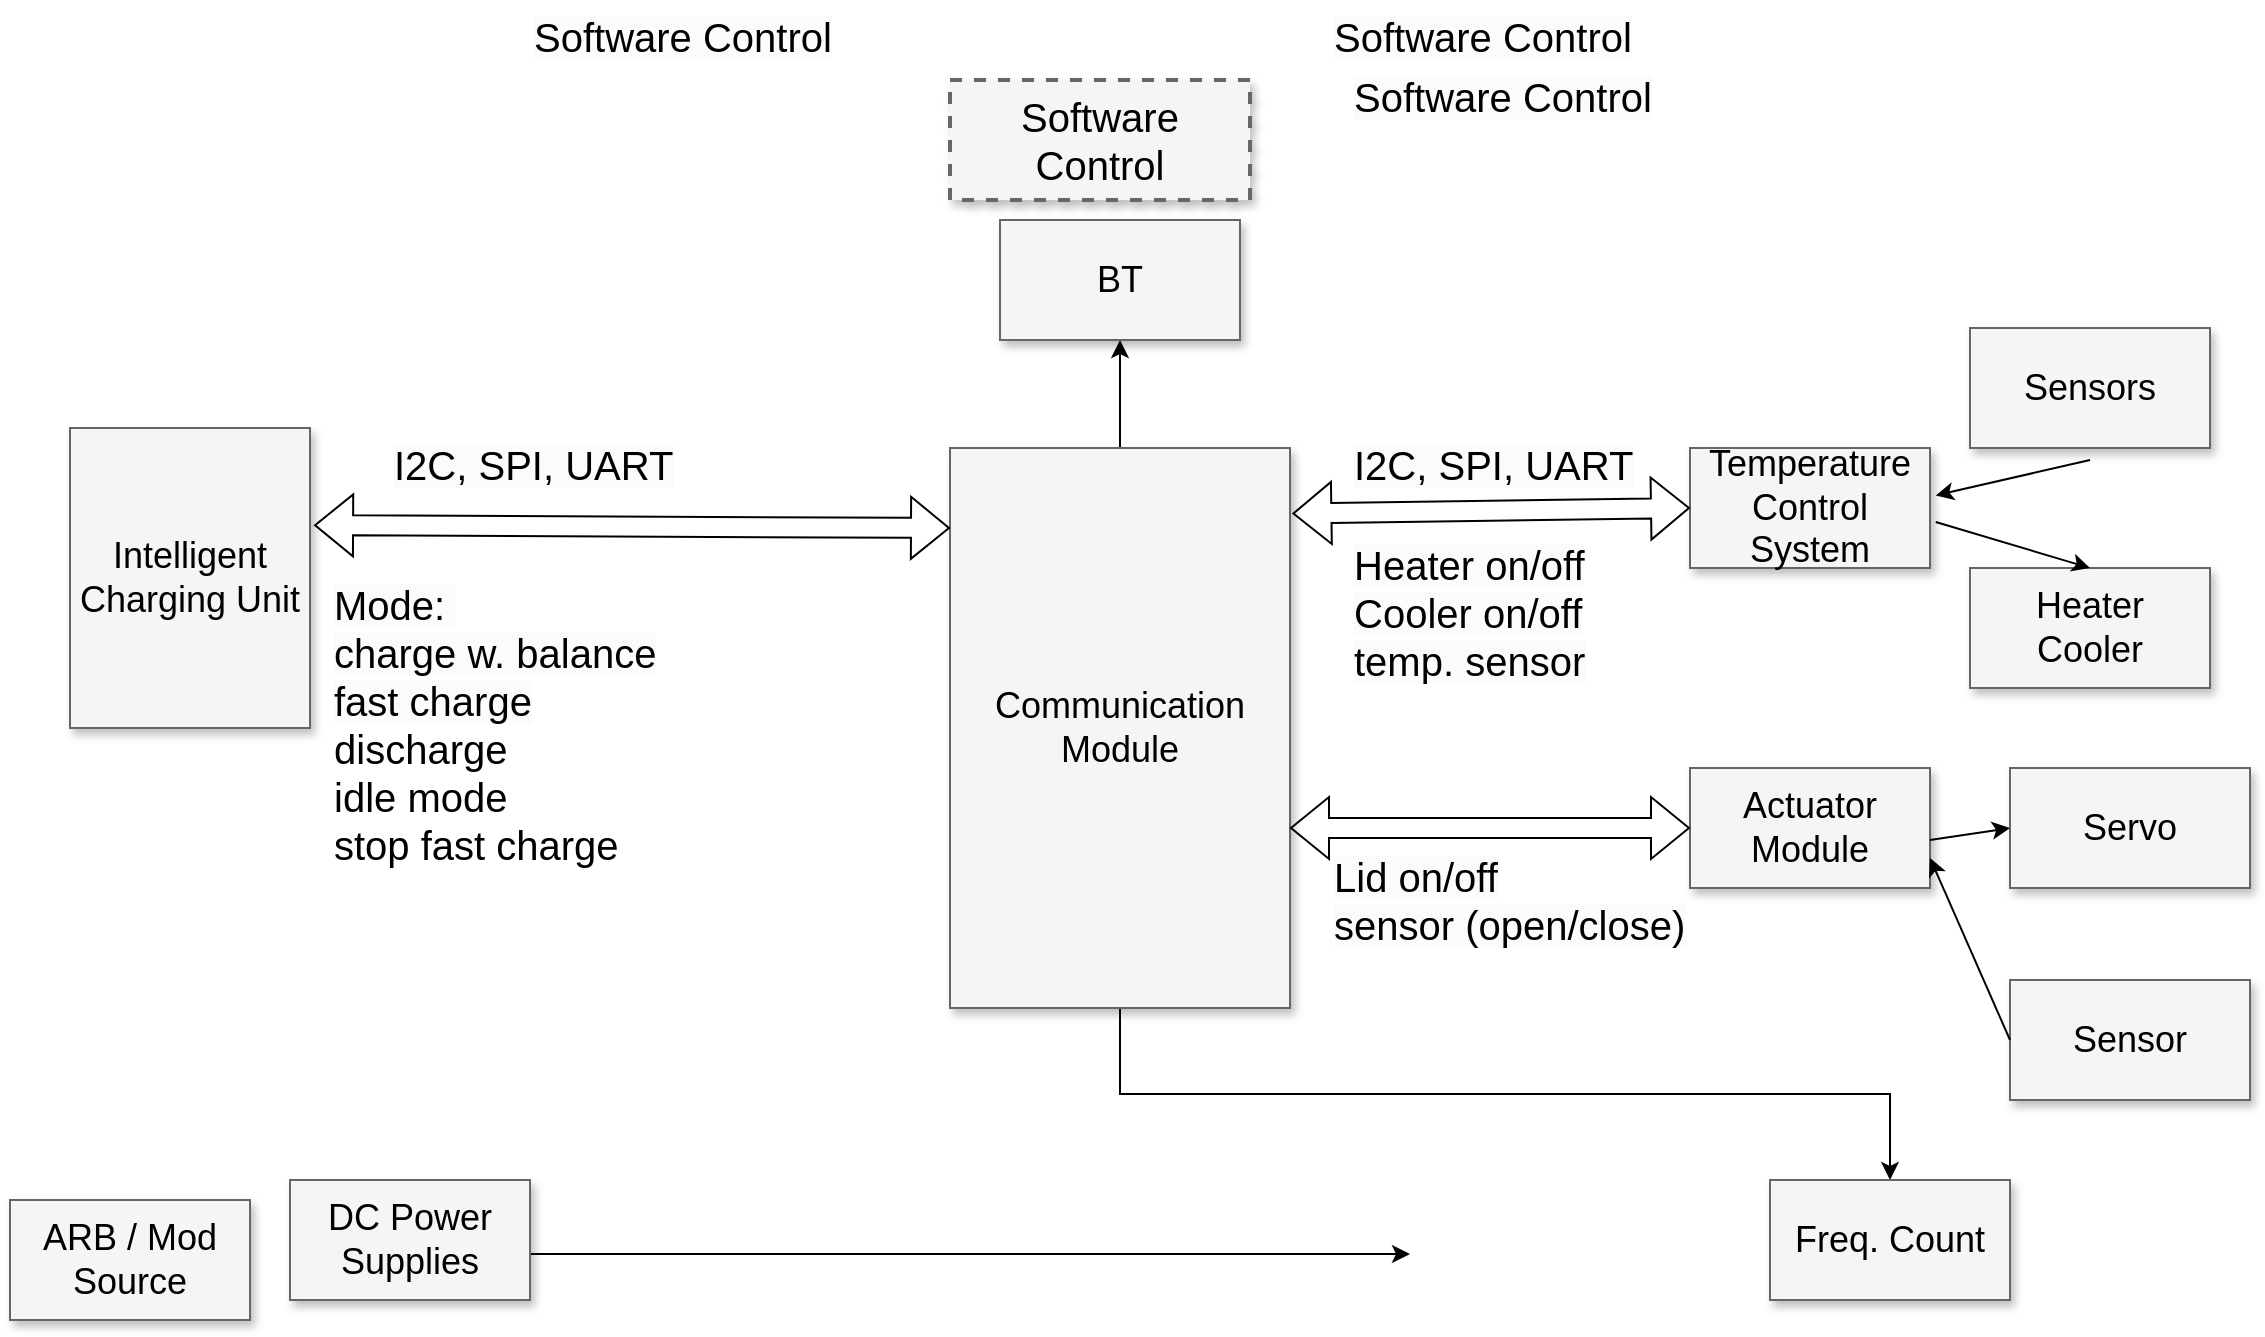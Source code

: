 <mxfile version="26.0.6">
  <diagram name="Page-1" id="90a13364-a465-7bf4-72fc-28e22215d7a0">
    <mxGraphModel dx="1136" dy="845" grid="1" gridSize="10" guides="1" tooltips="1" connect="1" arrows="1" fold="1" page="1" pageScale="1.5" pageWidth="1169" pageHeight="826" background="none" math="0" shadow="0">
      <root>
        <mxCell id="0" style=";html=1;" />
        <mxCell id="1" style=";html=1;" parent="0" />
        <mxCell id="3a17f1ce550125da-1" value="Software Control" style="whiteSpace=wrap;html=1;shadow=1;fontSize=20;fillColor=#f5f5f5;strokeColor=#666666;strokeWidth=2;dashed=1;" parent="1" vertex="1">
          <mxGeometry x="490" y="260" width="150" height="60" as="geometry" />
        </mxCell>
        <mxCell id="3a17f1ce550125da-13" style="edgeStyle=elbowEdgeStyle;rounded=0;html=1;startArrow=none;startFill=0;jettySize=auto;orthogonalLoop=1;fontSize=18;elbow=vertical;" parent="1" source="3a17f1ce550125da-2" target="3a17f1ce550125da-4" edge="1">
          <mxGeometry relative="1" as="geometry" />
        </mxCell>
        <mxCell id="3a17f1ce550125da-16" style="edgeStyle=elbowEdgeStyle;rounded=0;html=1;startArrow=none;startFill=0;jettySize=auto;orthogonalLoop=1;fontSize=18;elbow=vertical;" parent="1" source="3a17f1ce550125da-2" target="3a17f1ce550125da-7" edge="1">
          <mxGeometry relative="1" as="geometry" />
        </mxCell>
        <mxCell id="3a17f1ce550125da-2" value="Communication Module" style="whiteSpace=wrap;html=1;shadow=1;fontSize=18;fillColor=#f5f5f5;strokeColor=#666666;" parent="1" vertex="1">
          <mxGeometry x="490" y="444" width="170" height="280" as="geometry" />
        </mxCell>
        <mxCell id="3a17f1ce550125da-4" value="BT" style="whiteSpace=wrap;html=1;shadow=1;fontSize=18;fillColor=#f5f5f5;strokeColor=#666666;" parent="1" vertex="1">
          <mxGeometry x="515" y="330" width="120" height="60" as="geometry" />
        </mxCell>
        <mxCell id="3a17f1ce550125da-5" value="Temperature Control System" style="whiteSpace=wrap;html=1;shadow=1;fontSize=18;fillColor=#f5f5f5;strokeColor=#666666;" parent="1" vertex="1">
          <mxGeometry x="860" y="444" width="120" height="60" as="geometry" />
        </mxCell>
        <mxCell id="3a17f1ce550125da-6" value="Actuator Module" style="whiteSpace=wrap;html=1;shadow=1;fontSize=18;fillColor=#f5f5f5;strokeColor=#666666;" parent="1" vertex="1">
          <mxGeometry x="860" y="604" width="120" height="60" as="geometry" />
        </mxCell>
        <mxCell id="3a17f1ce550125da-7" value="Freq. Count" style="whiteSpace=wrap;html=1;shadow=1;fontSize=18;fillColor=#f5f5f5;strokeColor=#666666;" parent="1" vertex="1">
          <mxGeometry x="900" y="810" width="120" height="60" as="geometry" />
        </mxCell>
        <mxCell id="3a17f1ce550125da-8" value="Intelligent Charging Unit" style="whiteSpace=wrap;html=1;shadow=1;fontSize=18;fillColor=#f5f5f5;strokeColor=#666666;" parent="1" vertex="1">
          <mxGeometry x="50" y="434" width="120" height="150" as="geometry" />
        </mxCell>
        <mxCell id="3a17f1ce550125da-9" value="ARB / Mod Source" style="whiteSpace=wrap;html=1;shadow=1;fontSize=18;fillColor=#f5f5f5;strokeColor=#666666;" parent="1" vertex="1">
          <mxGeometry x="20" y="820" width="120" height="60" as="geometry" />
        </mxCell>
        <mxCell id="3a17f1ce550125da-18" style="edgeStyle=elbowEdgeStyle;rounded=0;html=1;startArrow=none;startFill=0;jettySize=auto;orthogonalLoop=1;fontSize=18;elbow=vertical;" parent="1" source="3a17f1ce550125da-11" edge="1">
          <mxGeometry relative="1" as="geometry">
            <mxPoint x="720" y="847" as="targetPoint" />
          </mxGeometry>
        </mxCell>
        <mxCell id="3a17f1ce550125da-11" value="DC Power Supplies" style="whiteSpace=wrap;html=1;shadow=1;fontSize=18;fillColor=#f5f5f5;strokeColor=#666666;" parent="1" vertex="1">
          <mxGeometry x="160" y="810" width="120" height="60" as="geometry" />
        </mxCell>
        <mxCell id="zz_b-w7ehZxn2QmO33RR-2" value="Sensors" style="whiteSpace=wrap;html=1;shadow=1;fontSize=18;fillColor=#f5f5f5;strokeColor=#666666;" vertex="1" parent="1">
          <mxGeometry x="1000" y="384" width="120" height="60" as="geometry" />
        </mxCell>
        <mxCell id="zz_b-w7ehZxn2QmO33RR-3" value="Heater&lt;div&gt;Cooler&lt;/div&gt;" style="whiteSpace=wrap;html=1;shadow=1;fontSize=18;fillColor=#f5f5f5;strokeColor=#666666;" vertex="1" parent="1">
          <mxGeometry x="1000" y="504" width="120" height="60" as="geometry" />
        </mxCell>
        <mxCell id="zz_b-w7ehZxn2QmO33RR-5" value="" style="endArrow=classic;html=1;rounded=0;entryX=1.024;entryY=0.395;entryDx=0;entryDy=0;entryPerimeter=0;" edge="1" parent="1" target="3a17f1ce550125da-5">
          <mxGeometry width="50" height="50" relative="1" as="geometry">
            <mxPoint x="1060" y="450" as="sourcePoint" />
            <mxPoint x="600" y="610" as="targetPoint" />
          </mxGeometry>
        </mxCell>
        <mxCell id="zz_b-w7ehZxn2QmO33RR-6" value="Servo" style="whiteSpace=wrap;html=1;shadow=1;fontSize=18;fillColor=#f5f5f5;strokeColor=#666666;" vertex="1" parent="1">
          <mxGeometry x="1020" y="604" width="120" height="60" as="geometry" />
        </mxCell>
        <mxCell id="zz_b-w7ehZxn2QmO33RR-7" value="Sensor" style="whiteSpace=wrap;html=1;shadow=1;fontSize=18;fillColor=#f5f5f5;strokeColor=#666666;" vertex="1" parent="1">
          <mxGeometry x="1020" y="710" width="120" height="60" as="geometry" />
        </mxCell>
        <mxCell id="zz_b-w7ehZxn2QmO33RR-8" value="" style="endArrow=classic;html=1;rounded=0;entryX=1;entryY=0.75;entryDx=0;entryDy=0;exitX=0;exitY=0.5;exitDx=0;exitDy=0;" edge="1" parent="1" source="zz_b-w7ehZxn2QmO33RR-7" target="3a17f1ce550125da-6">
          <mxGeometry width="50" height="50" relative="1" as="geometry">
            <mxPoint x="570" y="660" as="sourcePoint" />
            <mxPoint x="620" y="610" as="targetPoint" />
          </mxGeometry>
        </mxCell>
        <mxCell id="zz_b-w7ehZxn2QmO33RR-9" value="" style="endArrow=classic;html=1;rounded=0;entryX=0;entryY=0.5;entryDx=0;entryDy=0;" edge="1" parent="1" target="zz_b-w7ehZxn2QmO33RR-6">
          <mxGeometry width="50" height="50" relative="1" as="geometry">
            <mxPoint x="980" y="640" as="sourcePoint" />
            <mxPoint x="620" y="610" as="targetPoint" />
          </mxGeometry>
        </mxCell>
        <mxCell id="zz_b-w7ehZxn2QmO33RR-10" value="" style="endArrow=classic;html=1;rounded=0;entryX=0.5;entryY=0;entryDx=0;entryDy=0;exitX=1.024;exitY=0.617;exitDx=0;exitDy=0;exitPerimeter=0;" edge="1" parent="1" source="3a17f1ce550125da-5" target="zz_b-w7ehZxn2QmO33RR-3">
          <mxGeometry width="50" height="50" relative="1" as="geometry">
            <mxPoint x="570" y="660" as="sourcePoint" />
            <mxPoint x="620" y="610" as="targetPoint" />
          </mxGeometry>
        </mxCell>
        <mxCell id="zz_b-w7ehZxn2QmO33RR-11" value="" style="shape=flexArrow;endArrow=classic;startArrow=classic;html=1;rounded=0;entryX=0;entryY=0.5;entryDx=0;entryDy=0;exitX=1.007;exitY=0.117;exitDx=0;exitDy=0;exitPerimeter=0;" edge="1" parent="1" source="3a17f1ce550125da-2" target="3a17f1ce550125da-5">
          <mxGeometry width="100" height="100" relative="1" as="geometry">
            <mxPoint x="540" y="680" as="sourcePoint" />
            <mxPoint x="640" y="580" as="targetPoint" />
          </mxGeometry>
        </mxCell>
        <mxCell id="zz_b-w7ehZxn2QmO33RR-12" value="" style="shape=flexArrow;endArrow=classic;startArrow=classic;html=1;rounded=0;exitX=1.017;exitY=0.324;exitDx=0;exitDy=0;exitPerimeter=0;" edge="1" parent="1" source="3a17f1ce550125da-8">
          <mxGeometry width="100" height="100" relative="1" as="geometry">
            <mxPoint x="540" y="680" as="sourcePoint" />
            <mxPoint x="490" y="484" as="targetPoint" />
          </mxGeometry>
        </mxCell>
        <mxCell id="zz_b-w7ehZxn2QmO33RR-13" value="" style="shape=flexArrow;endArrow=classic;startArrow=classic;html=1;rounded=0;entryX=0;entryY=0.5;entryDx=0;entryDy=0;" edge="1" parent="1" target="3a17f1ce550125da-6">
          <mxGeometry width="100" height="100" relative="1" as="geometry">
            <mxPoint x="660" y="634" as="sourcePoint" />
            <mxPoint x="640" y="580" as="targetPoint" />
          </mxGeometry>
        </mxCell>
        <mxCell id="zz_b-w7ehZxn2QmO33RR-14" value="&lt;span style=&quot;color: rgb(0, 0, 0); font-family: Helvetica; font-size: 20px; font-style: normal; font-variant-ligatures: normal; font-variant-caps: normal; font-weight: 400; letter-spacing: normal; orphans: 2; text-align: center; text-indent: 0px; text-transform: none; widows: 2; word-spacing: 0px; -webkit-text-stroke-width: 0px; white-space: normal; background-color: rgb(251, 251, 251); text-decoration-thickness: initial; text-decoration-style: initial; text-decoration-color: initial; float: none; display: inline !important;&quot;&gt;I2C, SPI, UART&lt;/span&gt;" style="text;whiteSpace=wrap;html=1;" vertex="1" parent="1">
          <mxGeometry x="210" y="434" width="180" height="50" as="geometry" />
        </mxCell>
        <mxCell id="zz_b-w7ehZxn2QmO33RR-15" value="&lt;span style=&quot;color: rgb(0, 0, 0); font-family: Helvetica; font-size: 20px; font-style: normal; font-variant-ligatures: normal; font-variant-caps: normal; font-weight: 400; letter-spacing: normal; orphans: 2; text-align: center; text-indent: 0px; text-transform: none; widows: 2; word-spacing: 0px; -webkit-text-stroke-width: 0px; white-space: normal; background-color: rgb(251, 251, 251); text-decoration-thickness: initial; text-decoration-style: initial; text-decoration-color: initial; float: none; display: inline !important;&quot;&gt;Lid on/off&lt;/span&gt;&lt;div&gt;&lt;span style=&quot;color: rgb(0, 0, 0); font-family: Helvetica; font-size: 20px; font-style: normal; font-variant-ligatures: normal; font-variant-caps: normal; font-weight: 400; letter-spacing: normal; orphans: 2; text-align: center; text-indent: 0px; text-transform: none; widows: 2; word-spacing: 0px; -webkit-text-stroke-width: 0px; white-space: normal; background-color: rgb(251, 251, 251); text-decoration-thickness: initial; text-decoration-style: initial; text-decoration-color: initial; float: none; display: inline !important;&quot;&gt;sensor (open/close)&lt;/span&gt;&lt;/div&gt;" style="text;whiteSpace=wrap;html=1;" vertex="1" parent="1">
          <mxGeometry x="680" y="640" width="180" height="50" as="geometry" />
        </mxCell>
        <mxCell id="zz_b-w7ehZxn2QmO33RR-16" value="&lt;span style=&quot;color: rgb(0, 0, 0); font-family: Helvetica; font-size: 20px; font-style: normal; font-variant-ligatures: normal; font-variant-caps: normal; font-weight: 400; letter-spacing: normal; orphans: 2; text-align: center; text-indent: 0px; text-transform: none; widows: 2; word-spacing: 0px; -webkit-text-stroke-width: 0px; white-space: normal; background-color: rgb(251, 251, 251); text-decoration-thickness: initial; text-decoration-style: initial; text-decoration-color: initial; float: none; display: inline !important;&quot;&gt;Heater on/off&lt;/span&gt;&lt;div&gt;&lt;span style=&quot;color: rgb(0, 0, 0); font-family: Helvetica; font-size: 20px; font-style: normal; font-variant-ligatures: normal; font-variant-caps: normal; font-weight: 400; letter-spacing: normal; orphans: 2; text-align: center; text-indent: 0px; text-transform: none; widows: 2; word-spacing: 0px; -webkit-text-stroke-width: 0px; white-space: normal; background-color: rgb(251, 251, 251); text-decoration-thickness: initial; text-decoration-style: initial; text-decoration-color: initial; float: none; display: inline !important;&quot;&gt;Cooler on/off&lt;/span&gt;&lt;/div&gt;&lt;div&gt;&lt;span style=&quot;color: rgb(0, 0, 0); font-family: Helvetica; font-size: 20px; font-style: normal; font-variant-ligatures: normal; font-variant-caps: normal; font-weight: 400; letter-spacing: normal; orphans: 2; text-align: center; text-indent: 0px; text-transform: none; widows: 2; word-spacing: 0px; -webkit-text-stroke-width: 0px; white-space: normal; background-color: rgb(251, 251, 251); text-decoration-thickness: initial; text-decoration-style: initial; text-decoration-color: initial; float: none; display: inline !important;&quot;&gt;temp. sensor&lt;/span&gt;&lt;/div&gt;" style="text;whiteSpace=wrap;html=1;" vertex="1" parent="1">
          <mxGeometry x="690" y="484" width="180" height="50" as="geometry" />
        </mxCell>
        <mxCell id="zz_b-w7ehZxn2QmO33RR-17" value="&lt;span style=&quot;color: rgb(0, 0, 0); font-family: Helvetica; font-size: 20px; font-style: normal; font-variant-ligatures: normal; font-variant-caps: normal; font-weight: 400; letter-spacing: normal; orphans: 2; text-align: center; text-indent: 0px; text-transform: none; widows: 2; word-spacing: 0px; -webkit-text-stroke-width: 0px; white-space: normal; background-color: rgb(251, 251, 251); text-decoration-thickness: initial; text-decoration-style: initial; text-decoration-color: initial; float: none; display: inline !important;&quot;&gt;Mode:&amp;nbsp;&lt;/span&gt;&lt;div&gt;&lt;span style=&quot;color: rgb(0, 0, 0); font-family: Helvetica; font-size: 20px; font-style: normal; font-variant-ligatures: normal; font-variant-caps: normal; font-weight: 400; letter-spacing: normal; orphans: 2; text-align: center; text-indent: 0px; text-transform: none; widows: 2; word-spacing: 0px; -webkit-text-stroke-width: 0px; white-space: normal; background-color: rgb(251, 251, 251); text-decoration-thickness: initial; text-decoration-style: initial; text-decoration-color: initial; float: none; display: inline !important;&quot;&gt;charge w. balance&lt;/span&gt;&lt;/div&gt;&lt;div&gt;&lt;span style=&quot;color: rgb(0, 0, 0); font-family: Helvetica; font-size: 20px; font-style: normal; font-variant-ligatures: normal; font-variant-caps: normal; font-weight: 400; letter-spacing: normal; orphans: 2; text-align: center; text-indent: 0px; text-transform: none; widows: 2; word-spacing: 0px; -webkit-text-stroke-width: 0px; white-space: normal; background-color: rgb(251, 251, 251); text-decoration-thickness: initial; text-decoration-style: initial; text-decoration-color: initial; float: none; display: inline !important;&quot;&gt;fast charge&lt;/span&gt;&lt;/div&gt;&lt;div&gt;&lt;span style=&quot;font-size: 20px; text-align: center; background-color: transparent; color: light-dark(rgb(0, 0, 0), rgb(255, 255, 255));&quot;&gt;discharge&lt;/span&gt;&lt;/div&gt;&lt;div&gt;&lt;span style=&quot;font-size: 20px; text-align: center; background-color: transparent; color: light-dark(rgb(0, 0, 0), rgb(255, 255, 255));&quot;&gt;idle mode&lt;/span&gt;&lt;/div&gt;&lt;div&gt;&lt;span style=&quot;font-size: 20px; text-align: center; background-color: transparent; color: light-dark(rgb(0, 0, 0), rgb(255, 255, 255));&quot;&gt;stop fast charge&lt;/span&gt;&lt;/div&gt;&lt;div&gt;&lt;div&gt;&lt;span style=&quot;color: rgb(0, 0, 0); font-family: Helvetica; font-size: 20px; font-style: normal; font-variant-ligatures: normal; font-variant-caps: normal; font-weight: 400; letter-spacing: normal; orphans: 2; text-align: center; text-indent: 0px; text-transform: none; widows: 2; word-spacing: 0px; -webkit-text-stroke-width: 0px; white-space: normal; background-color: rgb(251, 251, 251); text-decoration-thickness: initial; text-decoration-style: initial; text-decoration-color: initial; float: none; display: inline !important;&quot;&gt;&lt;br&gt;&lt;/span&gt;&lt;/div&gt;&lt;/div&gt;" style="text;whiteSpace=wrap;html=1;" vertex="1" parent="1">
          <mxGeometry x="180" y="504" width="180" height="50" as="geometry" />
        </mxCell>
        <mxCell id="zz_b-w7ehZxn2QmO33RR-18" value="&lt;span style=&quot;color: rgb(0, 0, 0); font-family: Helvetica; font-size: 20px; font-style: normal; font-variant-ligatures: normal; font-variant-caps: normal; font-weight: 400; letter-spacing: normal; orphans: 2; text-align: center; text-indent: 0px; text-transform: none; widows: 2; word-spacing: 0px; -webkit-text-stroke-width: 0px; white-space: normal; background-color: rgb(251, 251, 251); text-decoration-thickness: initial; text-decoration-style: initial; text-decoration-color: initial; display: inline !important; float: none;&quot;&gt;Software Control&lt;/span&gt;" style="text;whiteSpace=wrap;html=1;" vertex="1" parent="1">
          <mxGeometry x="280" y="220" width="180" height="50" as="geometry" />
        </mxCell>
        <mxCell id="zz_b-w7ehZxn2QmO33RR-19" value="&lt;span style=&quot;color: rgb(0, 0, 0); font-family: Helvetica; font-size: 20px; font-style: normal; font-variant-ligatures: normal; font-variant-caps: normal; font-weight: 400; letter-spacing: normal; orphans: 2; text-align: center; text-indent: 0px; text-transform: none; widows: 2; word-spacing: 0px; -webkit-text-stroke-width: 0px; white-space: normal; background-color: rgb(251, 251, 251); text-decoration-thickness: initial; text-decoration-style: initial; text-decoration-color: initial; display: inline !important; float: none;&quot;&gt;Software Control&lt;/span&gt;" style="text;whiteSpace=wrap;html=1;" vertex="1" parent="1">
          <mxGeometry x="680" y="220" width="180" height="50" as="geometry" />
        </mxCell>
        <mxCell id="zz_b-w7ehZxn2QmO33RR-20" value="&lt;span style=&quot;color: rgb(0, 0, 0); font-family: Helvetica; font-size: 20px; font-style: normal; font-variant-ligatures: normal; font-variant-caps: normal; font-weight: 400; letter-spacing: normal; orphans: 2; text-align: center; text-indent: 0px; text-transform: none; widows: 2; word-spacing: 0px; -webkit-text-stroke-width: 0px; white-space: normal; background-color: rgb(251, 251, 251); text-decoration-thickness: initial; text-decoration-style: initial; text-decoration-color: initial; display: inline !important; float: none;&quot;&gt;Software Control&lt;/span&gt;" style="text;whiteSpace=wrap;html=1;" vertex="1" parent="1">
          <mxGeometry x="690" y="250" width="180" height="50" as="geometry" />
        </mxCell>
        <mxCell id="zz_b-w7ehZxn2QmO33RR-21" value="&lt;span style=&quot;color: rgb(0, 0, 0); font-family: Helvetica; font-size: 20px; font-style: normal; font-variant-ligatures: normal; font-variant-caps: normal; font-weight: 400; letter-spacing: normal; orphans: 2; text-align: center; text-indent: 0px; text-transform: none; widows: 2; word-spacing: 0px; -webkit-text-stroke-width: 0px; white-space: normal; background-color: rgb(251, 251, 251); text-decoration-thickness: initial; text-decoration-style: initial; text-decoration-color: initial; float: none; display: inline !important;&quot;&gt;I2C, SPI, UART&lt;/span&gt;" style="text;whiteSpace=wrap;html=1;" vertex="1" parent="1">
          <mxGeometry x="690" y="434" width="180" height="50" as="geometry" />
        </mxCell>
      </root>
    </mxGraphModel>
  </diagram>
</mxfile>
